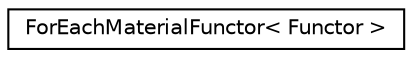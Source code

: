 digraph G
{
  edge [fontname="Helvetica",fontsize="10",labelfontname="Helvetica",labelfontsize="10"];
  node [fontname="Helvetica",fontsize="10",shape=record];
  rankdir=LR;
  Node1 [label="ForEachMaterialFunctor\< Functor \>",height=0.2,width=0.4,color="black", fillcolor="white", style="filled",URL="$d5/d72/classForEachMaterialFunctor.html"];
}
